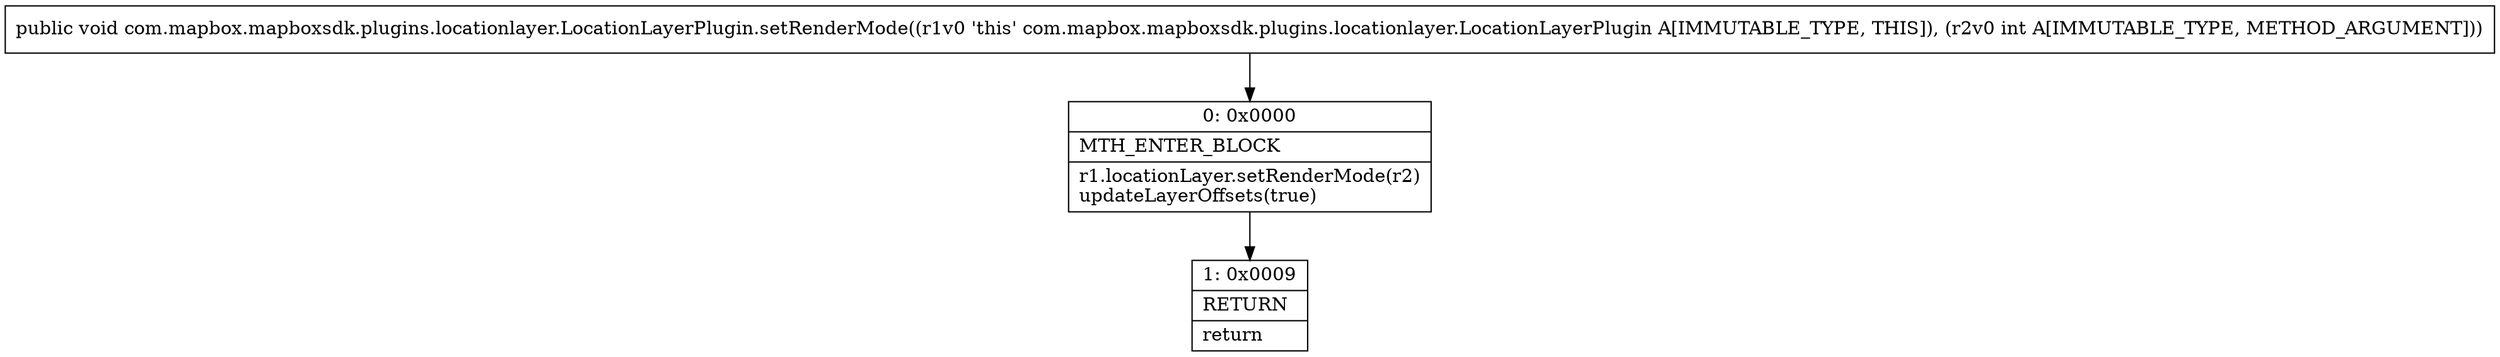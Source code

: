 digraph "CFG forcom.mapbox.mapboxsdk.plugins.locationlayer.LocationLayerPlugin.setRenderMode(I)V" {
Node_0 [shape=record,label="{0\:\ 0x0000|MTH_ENTER_BLOCK\l|r1.locationLayer.setRenderMode(r2)\lupdateLayerOffsets(true)\l}"];
Node_1 [shape=record,label="{1\:\ 0x0009|RETURN\l|return\l}"];
MethodNode[shape=record,label="{public void com.mapbox.mapboxsdk.plugins.locationlayer.LocationLayerPlugin.setRenderMode((r1v0 'this' com.mapbox.mapboxsdk.plugins.locationlayer.LocationLayerPlugin A[IMMUTABLE_TYPE, THIS]), (r2v0 int A[IMMUTABLE_TYPE, METHOD_ARGUMENT])) }"];
MethodNode -> Node_0;
Node_0 -> Node_1;
}

